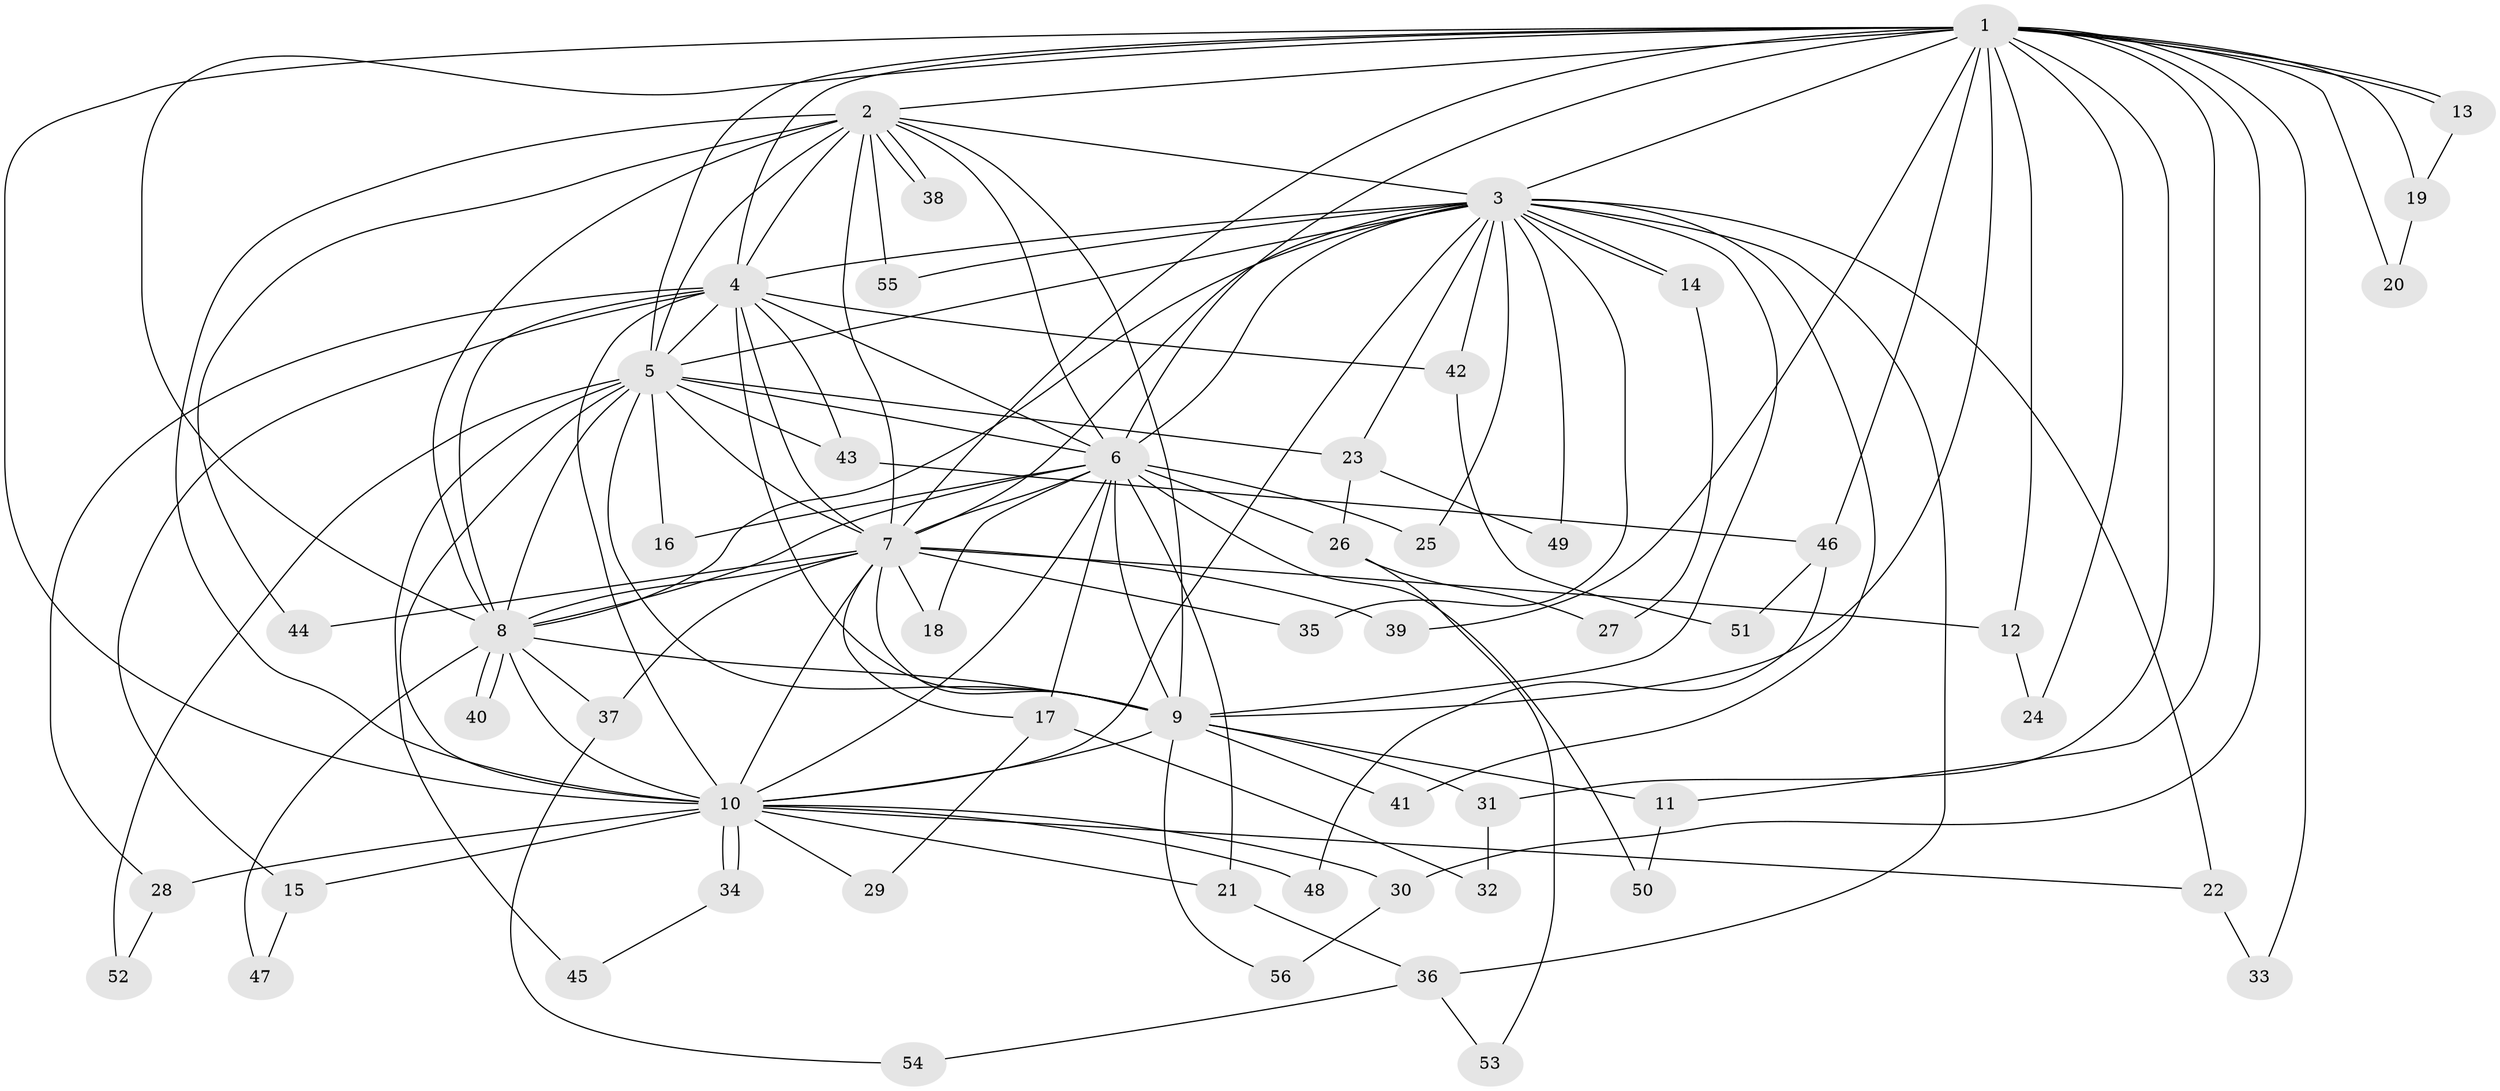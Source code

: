 // Generated by graph-tools (version 1.1) at 2025/49/03/09/25 03:49:40]
// undirected, 56 vertices, 137 edges
graph export_dot {
graph [start="1"]
  node [color=gray90,style=filled];
  1;
  2;
  3;
  4;
  5;
  6;
  7;
  8;
  9;
  10;
  11;
  12;
  13;
  14;
  15;
  16;
  17;
  18;
  19;
  20;
  21;
  22;
  23;
  24;
  25;
  26;
  27;
  28;
  29;
  30;
  31;
  32;
  33;
  34;
  35;
  36;
  37;
  38;
  39;
  40;
  41;
  42;
  43;
  44;
  45;
  46;
  47;
  48;
  49;
  50;
  51;
  52;
  53;
  54;
  55;
  56;
  1 -- 2;
  1 -- 3;
  1 -- 4;
  1 -- 5;
  1 -- 6;
  1 -- 7;
  1 -- 8;
  1 -- 9;
  1 -- 10;
  1 -- 11;
  1 -- 12;
  1 -- 13;
  1 -- 13;
  1 -- 19;
  1 -- 20;
  1 -- 24;
  1 -- 30;
  1 -- 31;
  1 -- 33;
  1 -- 39;
  1 -- 46;
  2 -- 3;
  2 -- 4;
  2 -- 5;
  2 -- 6;
  2 -- 7;
  2 -- 8;
  2 -- 9;
  2 -- 10;
  2 -- 38;
  2 -- 38;
  2 -- 44;
  2 -- 55;
  3 -- 4;
  3 -- 5;
  3 -- 6;
  3 -- 7;
  3 -- 8;
  3 -- 9;
  3 -- 10;
  3 -- 14;
  3 -- 14;
  3 -- 22;
  3 -- 23;
  3 -- 25;
  3 -- 35;
  3 -- 36;
  3 -- 41;
  3 -- 42;
  3 -- 49;
  3 -- 55;
  4 -- 5;
  4 -- 6;
  4 -- 7;
  4 -- 8;
  4 -- 9;
  4 -- 10;
  4 -- 15;
  4 -- 28;
  4 -- 42;
  4 -- 43;
  5 -- 6;
  5 -- 7;
  5 -- 8;
  5 -- 9;
  5 -- 10;
  5 -- 16;
  5 -- 23;
  5 -- 43;
  5 -- 45;
  5 -- 52;
  6 -- 7;
  6 -- 8;
  6 -- 9;
  6 -- 10;
  6 -- 16;
  6 -- 17;
  6 -- 18;
  6 -- 21;
  6 -- 25;
  6 -- 26;
  6 -- 50;
  7 -- 8;
  7 -- 9;
  7 -- 10;
  7 -- 12;
  7 -- 17;
  7 -- 18;
  7 -- 35;
  7 -- 37;
  7 -- 39;
  7 -- 44;
  8 -- 9;
  8 -- 10;
  8 -- 37;
  8 -- 40;
  8 -- 40;
  8 -- 47;
  9 -- 10;
  9 -- 11;
  9 -- 31;
  9 -- 41;
  9 -- 56;
  10 -- 15;
  10 -- 21;
  10 -- 22;
  10 -- 28;
  10 -- 29;
  10 -- 30;
  10 -- 34;
  10 -- 34;
  10 -- 48;
  11 -- 50;
  12 -- 24;
  13 -- 19;
  14 -- 27;
  15 -- 47;
  17 -- 29;
  17 -- 32;
  19 -- 20;
  21 -- 36;
  22 -- 33;
  23 -- 26;
  23 -- 49;
  26 -- 27;
  26 -- 53;
  28 -- 52;
  30 -- 56;
  31 -- 32;
  34 -- 45;
  36 -- 53;
  36 -- 54;
  37 -- 54;
  42 -- 51;
  43 -- 46;
  46 -- 48;
  46 -- 51;
}
